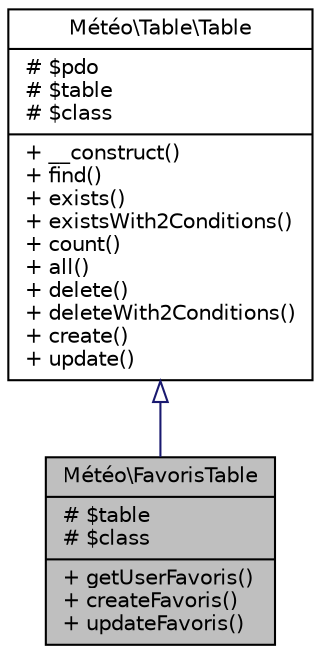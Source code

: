 digraph "Météo\FavorisTable"
{
 // LATEX_PDF_SIZE
  edge [fontname="Helvetica",fontsize="10",labelfontname="Helvetica",labelfontsize="10"];
  node [fontname="Helvetica",fontsize="10",shape=record];
  Node1 [label="{Météo\\FavorisTable\n|# $table\l# $class\l|+ getUserFavoris()\l+ createFavoris()\l+ updateFavoris()\l}",height=0.2,width=0.4,color="black", fillcolor="grey75", style="filled", fontcolor="black",tooltip=" "];
  Node2 -> Node1 [dir="back",color="midnightblue",fontsize="10",style="solid",arrowtail="onormal"];
  Node2 [label="{Météo\\Table\\Table\n|# $pdo\l# $table\l# $class\l|+ __construct()\l+ find()\l+ exists()\l+ existsWith2Conditions()\l+ count()\l+ all()\l+ delete()\l+ deleteWith2Conditions()\l+ create()\l+ update()\l}",height=0.2,width=0.4,color="black", fillcolor="white", style="filled",URL="$class_m_xC3_xA9t_xC3_xA9o_1_1_table_1_1_table.html",tooltip=" "];
}
